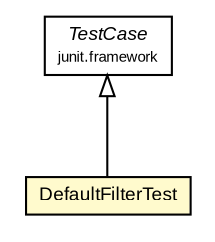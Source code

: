 #!/usr/local/bin/dot
#
# Class diagram 
# Generated by UMLGraph version R5_6 (http://www.umlgraph.org/)
#

digraph G {
	edge [fontname="arial",fontsize=10,labelfontname="arial",labelfontsize=10];
	node [fontname="arial",fontsize=10,shape=plaintext];
	nodesep=0.25;
	ranksep=0.5;
	// org.settings4j.settings.DefaultFilterTest
	c508 [label=<<table title="org.settings4j.settings.DefaultFilterTest" border="0" cellborder="1" cellspacing="0" cellpadding="2" port="p" bgcolor="lemonChiffon" href="./DefaultFilterTest.html">
		<tr><td><table border="0" cellspacing="0" cellpadding="1">
<tr><td align="center" balign="center"> DefaultFilterTest </td></tr>
		</table></td></tr>
		</table>>, URL="./DefaultFilterTest.html", fontname="arial", fontcolor="black", fontsize=9.0];
	//org.settings4j.settings.DefaultFilterTest extends junit.framework.TestCase
	c514:p -> c508:p [dir=back,arrowtail=empty];
	// junit.framework.TestCase
	c514 [label=<<table title="junit.framework.TestCase" border="0" cellborder="1" cellspacing="0" cellpadding="2" port="p" href="http://api.dpml.net/junit/3.8.1/junit/framework/TestCase.html">
		<tr><td><table border="0" cellspacing="0" cellpadding="1">
<tr><td align="center" balign="center"><font face="arial italic"> TestCase </font></td></tr>
<tr><td align="center" balign="center"><font point-size="7.0"> junit.framework </font></td></tr>
		</table></td></tr>
		</table>>, URL="http://api.dpml.net/junit/3.8.1/junit/framework/TestCase.html", fontname="arial", fontcolor="black", fontsize=9.0];
}

